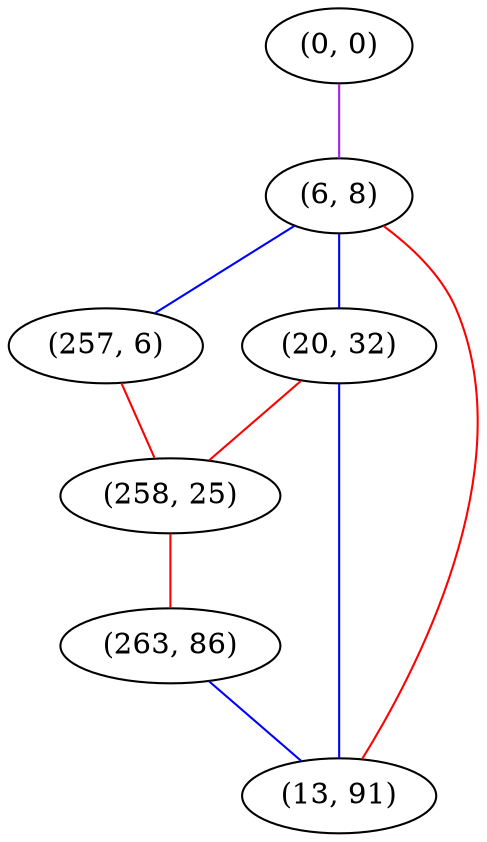graph "" {
"(0, 0)";
"(6, 8)";
"(20, 32)";
"(257, 6)";
"(258, 25)";
"(263, 86)";
"(13, 91)";
"(0, 0)" -- "(6, 8)"  [color=purple, key=0, weight=4];
"(6, 8)" -- "(20, 32)"  [color=blue, key=0, weight=3];
"(6, 8)" -- "(257, 6)"  [color=blue, key=0, weight=3];
"(6, 8)" -- "(13, 91)"  [color=red, key=0, weight=1];
"(20, 32)" -- "(258, 25)"  [color=red, key=0, weight=1];
"(20, 32)" -- "(13, 91)"  [color=blue, key=0, weight=3];
"(257, 6)" -- "(258, 25)"  [color=red, key=0, weight=1];
"(258, 25)" -- "(263, 86)"  [color=red, key=0, weight=1];
"(263, 86)" -- "(13, 91)"  [color=blue, key=0, weight=3];
}
